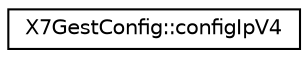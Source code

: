 digraph "Graphical Class Hierarchy"
{
 // LATEX_PDF_SIZE
  edge [fontname="Helvetica",fontsize="10",labelfontname="Helvetica",labelfontsize="10"];
  node [fontname="Helvetica",fontsize="10",shape=record];
  rankdir="LR";
  Node0 [label="X7GestConfig::configIpV4",height=0.2,width=0.4,color="black", fillcolor="white", style="filled",URL="$struct_x7_gest_config_1_1config_ip_v4.html",tooltip=" "];
}
